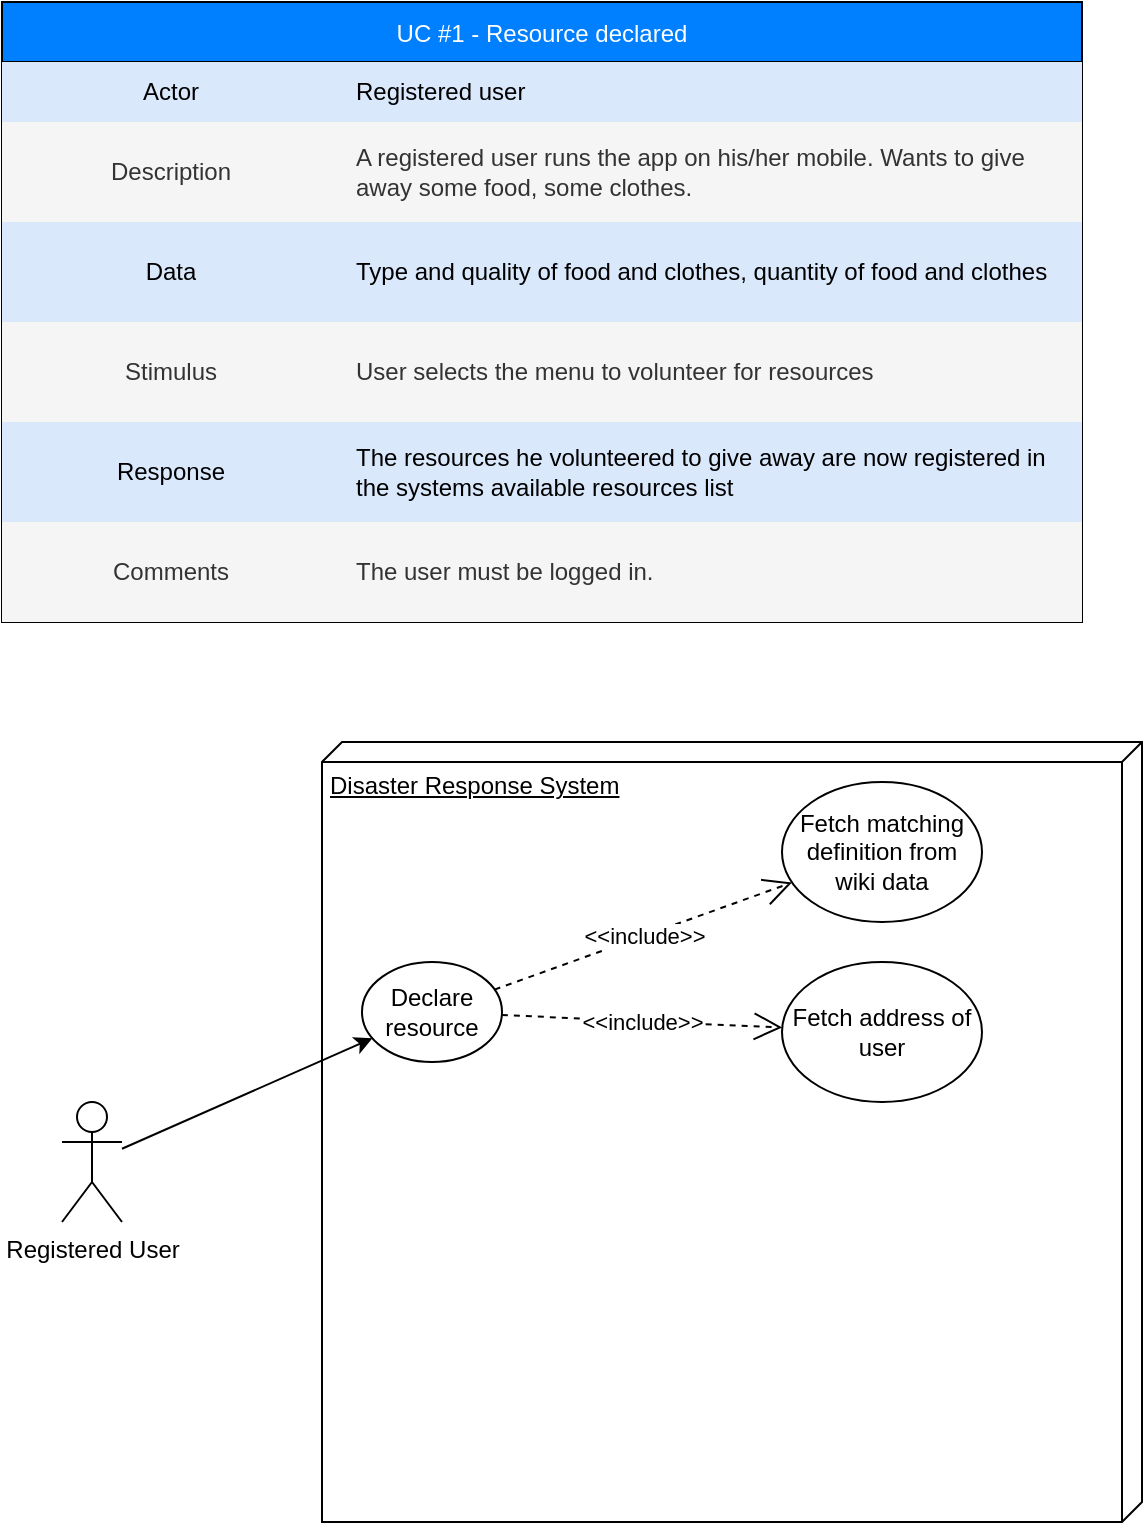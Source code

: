 <mxfile version="21.1.1" type="github" pages="3">
  <diagram id="BYzD3MFwf9BdRqlY15Yz" name="UC 1 - Food Resource Declared">
    <mxGraphModel dx="1314" dy="1811" grid="1" gridSize="10" guides="1" tooltips="1" connect="1" arrows="1" fold="1" page="1" pageScale="1" pageWidth="850" pageHeight="1100" math="0" shadow="0">
      <root>
        <mxCell id="0" />
        <mxCell id="1" parent="0" />
        <mxCell id="PmXzG9OOrk73IwEh_yhz-4" value="Disaster Response System" style="verticalAlign=top;align=left;spacingTop=8;spacingLeft=2;spacingRight=12;shape=cube;size=10;direction=south;fontStyle=4;html=1;whiteSpace=wrap;" vertex="1" parent="1">
          <mxGeometry x="200" y="-720" width="410" height="390" as="geometry" />
        </mxCell>
        <mxCell id="ZCzHJ0anV2rDInj6d1yG-1" value="UC #1 - Resource declared" style="shape=table;startSize=30;container=1;collapsible=0;childLayout=tableLayout;fixedRows=1;rowLines=0;fontStyle=0;strokeColor=default;fontSize=12;fillColor=#007FFF;fontColor=#FFFFFF;" vertex="1" parent="1">
          <mxGeometry x="40" y="-1090" width="540" height="310" as="geometry" />
        </mxCell>
        <mxCell id="ZCzHJ0anV2rDInj6d1yG-2" value="" style="shape=tableRow;horizontal=0;startSize=0;swimlaneHead=0;swimlaneBody=0;top=0;left=0;bottom=0;right=0;collapsible=0;dropTarget=0;fillColor=none;points=[[0,0.5],[1,0.5]];portConstraint=eastwest;strokeColor=inherit;fontSize=12;" vertex="1" parent="ZCzHJ0anV2rDInj6d1yG-1">
          <mxGeometry y="30" width="540" height="30" as="geometry" />
        </mxCell>
        <mxCell id="ZCzHJ0anV2rDInj6d1yG-3" value="Actor" style="shape=partialRectangle;html=1;whiteSpace=wrap;connectable=0;fillColor=#dae8fc;top=0;left=0;bottom=0;right=0;overflow=hidden;pointerEvents=1;strokeColor=#6c8ebf;fontSize=12;" vertex="1" parent="ZCzHJ0anV2rDInj6d1yG-2">
          <mxGeometry width="169" height="30" as="geometry">
            <mxRectangle width="169" height="30" as="alternateBounds" />
          </mxGeometry>
        </mxCell>
        <mxCell id="ZCzHJ0anV2rDInj6d1yG-4" value="Registered user" style="shape=partialRectangle;html=1;whiteSpace=wrap;connectable=0;fillColor=#dae8fc;top=0;left=0;bottom=0;right=0;align=left;spacingLeft=6;overflow=hidden;strokeColor=#6c8ebf;fontSize=12;" vertex="1" parent="ZCzHJ0anV2rDInj6d1yG-2">
          <mxGeometry x="169" width="371" height="30" as="geometry">
            <mxRectangle width="371" height="30" as="alternateBounds" />
          </mxGeometry>
        </mxCell>
        <mxCell id="ZCzHJ0anV2rDInj6d1yG-5" value="" style="shape=tableRow;horizontal=0;startSize=0;swimlaneHead=0;swimlaneBody=0;top=0;left=0;bottom=0;right=0;collapsible=0;dropTarget=0;fillColor=none;points=[[0,0.5],[1,0.5]];portConstraint=eastwest;strokeColor=inherit;fontSize=12;" vertex="1" parent="ZCzHJ0anV2rDInj6d1yG-1">
          <mxGeometry y="60" width="540" height="50" as="geometry" />
        </mxCell>
        <mxCell id="ZCzHJ0anV2rDInj6d1yG-6" value="Description" style="shape=partialRectangle;html=1;whiteSpace=wrap;connectable=0;top=0;left=0;bottom=0;right=0;overflow=hidden;fontSize=12;fillColor=#f5f5f5;fontColor=#333333;strokeColor=#666666;" vertex="1" parent="ZCzHJ0anV2rDInj6d1yG-5">
          <mxGeometry width="169" height="50" as="geometry">
            <mxRectangle width="169" height="50" as="alternateBounds" />
          </mxGeometry>
        </mxCell>
        <mxCell id="ZCzHJ0anV2rDInj6d1yG-7" value="A registered user runs the app on his/her mobile. Wants to give away some food, some clothes." style="shape=partialRectangle;html=1;whiteSpace=wrap;connectable=0;top=0;left=0;bottom=0;right=0;align=left;spacingLeft=6;overflow=hidden;fontSize=12;fillColor=#f5f5f5;fontColor=#333333;strokeColor=#666666;" vertex="1" parent="ZCzHJ0anV2rDInj6d1yG-5">
          <mxGeometry x="169" width="371" height="50" as="geometry">
            <mxRectangle width="371" height="50" as="alternateBounds" />
          </mxGeometry>
        </mxCell>
        <mxCell id="ZCzHJ0anV2rDInj6d1yG-8" value="" style="shape=tableRow;horizontal=0;startSize=0;swimlaneHead=0;swimlaneBody=0;top=0;left=0;bottom=0;right=0;collapsible=0;dropTarget=0;fillColor=none;points=[[0,0.5],[1,0.5]];portConstraint=eastwest;strokeColor=inherit;fontSize=12;" vertex="1" parent="ZCzHJ0anV2rDInj6d1yG-1">
          <mxGeometry y="110" width="540" height="50" as="geometry" />
        </mxCell>
        <mxCell id="ZCzHJ0anV2rDInj6d1yG-9" value="Data" style="shape=partialRectangle;html=1;whiteSpace=wrap;connectable=0;fillColor=#dae8fc;top=0;left=0;bottom=0;right=0;overflow=hidden;strokeColor=#6c8ebf;fontSize=12;" vertex="1" parent="ZCzHJ0anV2rDInj6d1yG-8">
          <mxGeometry width="169" height="50" as="geometry">
            <mxRectangle width="169" height="50" as="alternateBounds" />
          </mxGeometry>
        </mxCell>
        <mxCell id="ZCzHJ0anV2rDInj6d1yG-10" value="Type and quality of food and clothes, quantity of food and clothes" style="shape=partialRectangle;html=1;whiteSpace=wrap;connectable=0;fillColor=#dae8fc;top=0;left=0;bottom=0;right=0;align=left;spacingLeft=6;overflow=hidden;strokeColor=#6c8ebf;fontSize=12;" vertex="1" parent="ZCzHJ0anV2rDInj6d1yG-8">
          <mxGeometry x="169" width="371" height="50" as="geometry">
            <mxRectangle width="371" height="50" as="alternateBounds" />
          </mxGeometry>
        </mxCell>
        <mxCell id="b_iGBAlgBfkVmsSIkKbX-1" value="" style="shape=tableRow;horizontal=0;startSize=0;swimlaneHead=0;swimlaneBody=0;top=0;left=0;bottom=0;right=0;collapsible=0;dropTarget=0;fillColor=none;points=[[0,0.5],[1,0.5]];portConstraint=eastwest;strokeColor=inherit;fontSize=12;" vertex="1" parent="ZCzHJ0anV2rDInj6d1yG-1">
          <mxGeometry y="160" width="540" height="50" as="geometry" />
        </mxCell>
        <mxCell id="b_iGBAlgBfkVmsSIkKbX-2" value="Stimulus" style="shape=partialRectangle;html=1;whiteSpace=wrap;connectable=0;fillColor=#f5f5f5;top=0;left=0;bottom=0;right=0;overflow=hidden;strokeColor=#666666;fontSize=12;fontColor=#333333;" vertex="1" parent="b_iGBAlgBfkVmsSIkKbX-1">
          <mxGeometry width="169" height="50" as="geometry">
            <mxRectangle width="169" height="50" as="alternateBounds" />
          </mxGeometry>
        </mxCell>
        <mxCell id="b_iGBAlgBfkVmsSIkKbX-3" value="User selects the menu to volunteer for resources" style="shape=partialRectangle;html=1;whiteSpace=wrap;connectable=0;fillColor=#f5f5f5;top=0;left=0;bottom=0;right=0;align=left;spacingLeft=6;overflow=hidden;strokeColor=#666666;fontSize=12;fontColor=#333333;" vertex="1" parent="b_iGBAlgBfkVmsSIkKbX-1">
          <mxGeometry x="169" width="371" height="50" as="geometry">
            <mxRectangle width="371" height="50" as="alternateBounds" />
          </mxGeometry>
        </mxCell>
        <mxCell id="b_iGBAlgBfkVmsSIkKbX-4" value="" style="shape=tableRow;horizontal=0;startSize=0;swimlaneHead=0;swimlaneBody=0;top=0;left=0;bottom=0;right=0;collapsible=0;dropTarget=0;fillColor=none;points=[[0,0.5],[1,0.5]];portConstraint=eastwest;strokeColor=inherit;fontSize=12;" vertex="1" parent="ZCzHJ0anV2rDInj6d1yG-1">
          <mxGeometry y="210" width="540" height="50" as="geometry" />
        </mxCell>
        <mxCell id="b_iGBAlgBfkVmsSIkKbX-5" value="Response" style="shape=partialRectangle;html=1;whiteSpace=wrap;connectable=0;fillColor=#dae8fc;top=0;left=0;bottom=0;right=0;overflow=hidden;strokeColor=#6c8ebf;fontSize=12;" vertex="1" parent="b_iGBAlgBfkVmsSIkKbX-4">
          <mxGeometry width="169" height="50" as="geometry">
            <mxRectangle width="169" height="50" as="alternateBounds" />
          </mxGeometry>
        </mxCell>
        <mxCell id="b_iGBAlgBfkVmsSIkKbX-6" value="The resources he volunteered to give away are now registered in the systems available resources list" style="shape=partialRectangle;html=1;whiteSpace=wrap;connectable=0;fillColor=#dae8fc;top=0;left=0;bottom=0;right=0;align=left;spacingLeft=6;overflow=hidden;strokeColor=#6c8ebf;fontSize=12;" vertex="1" parent="b_iGBAlgBfkVmsSIkKbX-4">
          <mxGeometry x="169" width="371" height="50" as="geometry">
            <mxRectangle width="371" height="50" as="alternateBounds" />
          </mxGeometry>
        </mxCell>
        <mxCell id="b_iGBAlgBfkVmsSIkKbX-7" value="" style="shape=tableRow;horizontal=0;startSize=0;swimlaneHead=0;swimlaneBody=0;top=0;left=0;bottom=0;right=0;collapsible=0;dropTarget=0;fillColor=none;points=[[0,0.5],[1,0.5]];portConstraint=eastwest;strokeColor=inherit;fontSize=12;" vertex="1" parent="ZCzHJ0anV2rDInj6d1yG-1">
          <mxGeometry y="260" width="540" height="50" as="geometry" />
        </mxCell>
        <mxCell id="b_iGBAlgBfkVmsSIkKbX-8" value="Comments" style="shape=partialRectangle;html=1;whiteSpace=wrap;connectable=0;fillColor=#f5f5f5;top=0;left=0;bottom=0;right=0;overflow=hidden;strokeColor=#666666;fontSize=12;fontColor=#333333;" vertex="1" parent="b_iGBAlgBfkVmsSIkKbX-7">
          <mxGeometry width="169" height="50" as="geometry">
            <mxRectangle width="169" height="50" as="alternateBounds" />
          </mxGeometry>
        </mxCell>
        <mxCell id="b_iGBAlgBfkVmsSIkKbX-9" value="The user must be logged in." style="shape=partialRectangle;html=1;whiteSpace=wrap;connectable=0;fillColor=#f5f5f5;top=0;left=0;bottom=0;right=0;align=left;spacingLeft=6;overflow=hidden;strokeColor=#666666;fontSize=12;fontColor=#333333;" vertex="1" parent="b_iGBAlgBfkVmsSIkKbX-7">
          <mxGeometry x="169" width="371" height="50" as="geometry">
            <mxRectangle width="371" height="50" as="alternateBounds" />
          </mxGeometry>
        </mxCell>
        <mxCell id="PmXzG9OOrk73IwEh_yhz-11" style="rounded=0;orthogonalLoop=1;jettySize=auto;html=1;" edge="1" parent="1" source="PmXzG9OOrk73IwEh_yhz-1" target="PmXzG9OOrk73IwEh_yhz-5">
          <mxGeometry relative="1" as="geometry" />
        </mxCell>
        <mxCell id="PmXzG9OOrk73IwEh_yhz-1" value="Registered User" style="shape=umlActor;verticalLabelPosition=bottom;verticalAlign=top;html=1;" vertex="1" parent="1">
          <mxGeometry x="70" y="-540" width="30" height="60" as="geometry" />
        </mxCell>
        <mxCell id="PmXzG9OOrk73IwEh_yhz-5" value="Declare resource" style="ellipse;whiteSpace=wrap;html=1;" vertex="1" parent="1">
          <mxGeometry x="220" y="-610" width="70" height="50" as="geometry" />
        </mxCell>
        <mxCell id="PmXzG9OOrk73IwEh_yhz-6" value="Fetch matching definition from wiki data" style="ellipse;whiteSpace=wrap;html=1;" vertex="1" parent="1">
          <mxGeometry x="430" y="-700" width="100" height="70" as="geometry" />
        </mxCell>
        <mxCell id="PmXzG9OOrk73IwEh_yhz-7" value="&amp;lt;&amp;lt;include&amp;gt;&amp;gt;" style="endArrow=open;endSize=12;dashed=1;html=1;rounded=0;entryX=0.05;entryY=0.718;entryDx=0;entryDy=0;entryPerimeter=0;" edge="1" parent="1" source="PmXzG9OOrk73IwEh_yhz-5" target="PmXzG9OOrk73IwEh_yhz-6">
          <mxGeometry width="160" relative="1" as="geometry">
            <mxPoint x="410" y="-650" as="sourcePoint" />
            <mxPoint x="570" y="-650" as="targetPoint" />
          </mxGeometry>
        </mxCell>
        <mxCell id="PmXzG9OOrk73IwEh_yhz-8" value="Fetch address of user" style="ellipse;whiteSpace=wrap;html=1;" vertex="1" parent="1">
          <mxGeometry x="430" y="-610" width="100" height="70" as="geometry" />
        </mxCell>
        <mxCell id="PmXzG9OOrk73IwEh_yhz-9" value="&amp;lt;&amp;lt;include&amp;gt;&amp;gt;" style="endArrow=open;endSize=12;dashed=1;html=1;rounded=0;" edge="1" parent="1" source="PmXzG9OOrk73IwEh_yhz-5" target="PmXzG9OOrk73IwEh_yhz-8">
          <mxGeometry width="160" relative="1" as="geometry">
            <mxPoint x="296" y="-586" as="sourcePoint" />
            <mxPoint x="445" y="-640" as="targetPoint" />
          </mxGeometry>
        </mxCell>
      </root>
    </mxGraphModel>
  </diagram>
  <diagram id="8nzJQvF8wECfYopGmsis" name="BegumDraft">
    <mxGraphModel dx="823" dy="470" grid="1" gridSize="10" guides="1" tooltips="1" connect="1" arrows="1" fold="1" page="1" pageScale="1" pageWidth="827" pageHeight="1169" math="0" shadow="0">
      <root>
        <mxCell id="0" />
        <mxCell id="1" parent="0" />
        <mxCell id="XrKiWLTo0YQvNzpuEDqD-1" value="enter a resource" style="whiteSpace=wrap;strokeWidth=2;" parent="1" vertex="1">
          <mxGeometry x="360" y="220" width="78" height="34" as="geometry" />
        </mxCell>
        <mxCell id="XrKiWLTo0YQvNzpuEDqD-2" value="Human Resource" style="whiteSpace=wrap;strokeWidth=2;" parent="1" vertex="1">
          <mxGeometry x="307" y="322" width="82" height="34" as="geometry" />
        </mxCell>
        <mxCell id="XrKiWLTo0YQvNzpuEDqD-3" style="edgeStyle=orthogonalEdgeStyle;orthogonalLoop=1;jettySize=auto;html=1;curved=1;fillColor=none;dashed=1;" parent="1" source="XrKiWLTo0YQvNzpuEDqD-5" edge="1">
          <mxGeometry relative="1" as="geometry">
            <mxPoint x="430" y="260" as="targetPoint" />
            <Array as="points">
              <mxPoint x="470" y="260" />
            </Array>
          </mxGeometry>
        </mxCell>
        <mxCell id="XrKiWLTo0YQvNzpuEDqD-4" value="Extend" style="edgeLabel;html=1;align=center;verticalAlign=middle;resizable=0;points=[];" parent="XrKiWLTo0YQvNzpuEDqD-3" vertex="1" connectable="0">
          <mxGeometry x="-0.11" y="9" relative="1" as="geometry">
            <mxPoint as="offset" />
          </mxGeometry>
        </mxCell>
        <mxCell id="XrKiWLTo0YQvNzpuEDqD-5" value="Veirified resource" style="whiteSpace=wrap;strokeWidth=2;" parent="1" vertex="1">
          <mxGeometry x="439" y="320" width="82" height="36" as="geometry" />
        </mxCell>
        <mxCell id="XrKiWLTo0YQvNzpuEDqD-6" value="Action2" style="whiteSpace=wrap;strokeWidth=2;" parent="1" vertex="1">
          <mxGeometry x="446" y="424" width="69" height="34" as="geometry" />
        </mxCell>
        <mxCell id="XrKiWLTo0YQvNzpuEDqD-7" value="Include" style="curved=1;startArrow=none;endArrow=block;exitX=0.03;exitY=0.988;entryX=0.501;entryY=0.006;rounded=0;dashed=1;" parent="1" source="XrKiWLTo0YQvNzpuEDqD-1" target="XrKiWLTo0YQvNzpuEDqD-2" edge="1">
          <mxGeometry x="0.036" y="-8" relative="1" as="geometry">
            <Array as="points">
              <mxPoint x="348" y="288" />
            </Array>
            <mxPoint as="offset" />
          </mxGeometry>
        </mxCell>
        <mxCell id="XrKiWLTo0YQvNzpuEDqD-8" value="Triggers" style="curved=1;startArrow=none;endArrow=block;exitX=0.503;exitY=0.994;entryX=0.496;entryY=0.011;rounded=0;" parent="1" source="XrKiWLTo0YQvNzpuEDqD-5" target="XrKiWLTo0YQvNzpuEDqD-6" edge="1">
          <mxGeometry relative="1" as="geometry">
            <Array as="points" />
          </mxGeometry>
        </mxCell>
        <mxCell id="XrKiWLTo0YQvNzpuEDqD-9" value="" style="edgeStyle=orthogonalEdgeStyle;rounded=0;orthogonalLoop=1;jettySize=auto;html=1;exitX=0.5;exitY=1;exitDx=0;exitDy=0;" parent="1" source="XrKiWLTo0YQvNzpuEDqD-12" target="XrKiWLTo0YQvNzpuEDqD-1" edge="1">
          <mxGeometry relative="1" as="geometry">
            <mxPoint x="470" y="180" as="sourcePoint" />
            <Array as="points">
              <mxPoint x="415" y="180" />
            </Array>
          </mxGeometry>
        </mxCell>
        <mxCell id="XrKiWLTo0YQvNzpuEDqD-10" value="" style="shape=umlActor;verticalLabelPosition=bottom;verticalAlign=top;html=1;outlineConnect=0;" parent="1" vertex="1">
          <mxGeometry x="399" y="80" width="30" height="60" as="geometry" />
        </mxCell>
        <mxCell id="XrKiWLTo0YQvNzpuEDqD-11" style="edgeStyle=orthogonalEdgeStyle;rounded=0;orthogonalLoop=1;jettySize=auto;html=1;exitX=0.25;exitY=1;exitDx=0;exitDy=0;entryX=0.825;entryY=-0.072;entryDx=0;entryDy=0;entryPerimeter=0;" parent="1" source="XrKiWLTo0YQvNzpuEDqD-12" target="XrKiWLTo0YQvNzpuEDqD-24" edge="1">
          <mxGeometry relative="1" as="geometry" />
        </mxCell>
        <mxCell id="XrKiWLTo0YQvNzpuEDqD-12" value="Guest User&lt;br&gt;" style="text;html=1;strokeColor=none;fillColor=none;align=center;verticalAlign=middle;whiteSpace=wrap;rounded=0;" parent="1" vertex="1">
          <mxGeometry x="384.5" y="150" width="60" height="30" as="geometry" />
        </mxCell>
        <mxCell id="XrKiWLTo0YQvNzpuEDqD-13" value="" style="shape=umlActor;verticalLabelPosition=bottom;verticalAlign=top;html=1;outlineConnect=0;" parent="1" vertex="1">
          <mxGeometry x="555" y="80" width="30" height="60" as="geometry" />
        </mxCell>
        <mxCell id="XrKiWLTo0YQvNzpuEDqD-14" style="edgeStyle=orthogonalEdgeStyle;rounded=0;orthogonalLoop=1;jettySize=auto;html=1;entryX=1;entryY=0.5;entryDx=0;entryDy=0;" parent="1" source="XrKiWLTo0YQvNzpuEDqD-16" target="XrKiWLTo0YQvNzpuEDqD-1" edge="1">
          <mxGeometry relative="1" as="geometry" />
        </mxCell>
        <mxCell id="XrKiWLTo0YQvNzpuEDqD-15" style="edgeStyle=orthogonalEdgeStyle;rounded=0;orthogonalLoop=1;jettySize=auto;html=1;exitX=0.5;exitY=1;exitDx=0;exitDy=0;entryX=0.25;entryY=0;entryDx=0;entryDy=0;" parent="1" source="XrKiWLTo0YQvNzpuEDqD-16" target="XrKiWLTo0YQvNzpuEDqD-24" edge="1">
          <mxGeometry relative="1" as="geometry">
            <mxPoint x="220" y="210" as="targetPoint" />
          </mxGeometry>
        </mxCell>
        <mxCell id="XrKiWLTo0YQvNzpuEDqD-16" value="Authenticated User" style="text;html=1;strokeColor=none;fillColor=none;align=center;verticalAlign=middle;whiteSpace=wrap;rounded=0;" parent="1" vertex="1">
          <mxGeometry x="540" y="140" width="60" height="30" as="geometry" />
        </mxCell>
        <mxCell id="XrKiWLTo0YQvNzpuEDqD-17" value="" style="shape=umlActor;verticalLabelPosition=bottom;verticalAlign=top;html=1;outlineConnect=0;" parent="1" vertex="1">
          <mxGeometry x="234.5" y="80" width="30" height="60" as="geometry" />
        </mxCell>
        <mxCell id="XrKiWLTo0YQvNzpuEDqD-18" style="edgeStyle=orthogonalEdgeStyle;rounded=0;orthogonalLoop=1;jettySize=auto;html=1;entryX=0;entryY=0.5;entryDx=0;entryDy=0;" parent="1" source="XrKiWLTo0YQvNzpuEDqD-20" target="XrKiWLTo0YQvNzpuEDqD-1" edge="1">
          <mxGeometry relative="1" as="geometry" />
        </mxCell>
        <mxCell id="XrKiWLTo0YQvNzpuEDqD-19" style="edgeStyle=orthogonalEdgeStyle;rounded=0;orthogonalLoop=1;jettySize=auto;html=1;exitX=0.5;exitY=1;exitDx=0;exitDy=0;entryX=0.595;entryY=-0.072;entryDx=0;entryDy=0;entryPerimeter=0;" parent="1" source="XrKiWLTo0YQvNzpuEDqD-20" target="XrKiWLTo0YQvNzpuEDqD-24" edge="1">
          <mxGeometry relative="1" as="geometry" />
        </mxCell>
        <mxCell id="XrKiWLTo0YQvNzpuEDqD-20" value="Verified User" style="text;html=1;strokeColor=none;fillColor=none;align=center;verticalAlign=middle;whiteSpace=wrap;rounded=0;" parent="1" vertex="1">
          <mxGeometry x="220" y="150" width="60" height="30" as="geometry" />
        </mxCell>
        <mxCell id="XrKiWLTo0YQvNzpuEDqD-21" value="Human Resource" style="whiteSpace=wrap;strokeWidth=2;" parent="1" vertex="1">
          <mxGeometry x="198" y="322" width="82" height="34" as="geometry" />
        </mxCell>
        <mxCell id="XrKiWLTo0YQvNzpuEDqD-22" style="edgeStyle=orthogonalEdgeStyle;orthogonalLoop=1;jettySize=auto;html=1;exitX=0.5;exitY=1;exitDx=0;exitDy=0;entryX=0.161;entryY=0.011;entryDx=0;entryDy=0;entryPerimeter=0;curved=1;dashed=1;" parent="1" source="XrKiWLTo0YQvNzpuEDqD-24" target="XrKiWLTo0YQvNzpuEDqD-2" edge="1">
          <mxGeometry relative="1" as="geometry" />
        </mxCell>
        <mxCell id="XrKiWLTo0YQvNzpuEDqD-23" value="Include" style="edgeLabel;html=1;align=center;verticalAlign=middle;resizable=0;points=[];" parent="XrKiWLTo0YQvNzpuEDqD-22" vertex="1" connectable="0">
          <mxGeometry x="0.273" y="-3" relative="1" as="geometry">
            <mxPoint as="offset" />
          </mxGeometry>
        </mxCell>
        <mxCell id="XrKiWLTo0YQvNzpuEDqD-24" value="enter a demand" style="whiteSpace=wrap;strokeWidth=2;" parent="1" vertex="1">
          <mxGeometry x="202" y="220" width="78" height="34" as="geometry" />
        </mxCell>
        <mxCell id="XrKiWLTo0YQvNzpuEDqD-25" value="" style="shape=umlActor;verticalLabelPosition=bottom;verticalAlign=top;html=1;outlineConnect=0;" parent="1" vertex="1">
          <mxGeometry x="655" y="80" width="30" height="60" as="geometry" />
        </mxCell>
        <mxCell id="XrKiWLTo0YQvNzpuEDqD-26" value="Admin" style="text;html=1;strokeColor=none;fillColor=none;align=center;verticalAlign=middle;whiteSpace=wrap;rounded=0;" parent="1" vertex="1">
          <mxGeometry x="640" y="140" width="60" height="30" as="geometry" />
        </mxCell>
        <mxCell id="XrKiWLTo0YQvNzpuEDqD-27" value="" style="shape=umlActor;verticalLabelPosition=bottom;verticalAlign=top;html=1;outlineConnect=0;" parent="1" vertex="1">
          <mxGeometry x="189.5" y="540" width="30" height="60" as="geometry" />
        </mxCell>
        <mxCell id="XrKiWLTo0YQvNzpuEDqD-28" value="Resource &lt;br&gt;System&lt;br&gt;" style="text;html=1;strokeColor=none;fillColor=none;align=center;verticalAlign=middle;whiteSpace=wrap;rounded=0;" parent="1" vertex="1">
          <mxGeometry x="174.5" y="600" width="60" height="30" as="geometry" />
        </mxCell>
        <mxCell id="XrKiWLTo0YQvNzpuEDqD-29" value="" style="shape=umlActor;verticalLabelPosition=bottom;verticalAlign=top;html=1;outlineConnect=0;" parent="1" vertex="1">
          <mxGeometry x="295" y="540" width="30" height="60" as="geometry" />
        </mxCell>
        <mxCell id="XrKiWLTo0YQvNzpuEDqD-30" value="Map&lt;br&gt;System" style="text;html=1;strokeColor=none;fillColor=none;align=center;verticalAlign=middle;whiteSpace=wrap;rounded=0;" parent="1" vertex="1">
          <mxGeometry x="280" y="600" width="60" height="30" as="geometry" />
        </mxCell>
        <mxCell id="XrKiWLTo0YQvNzpuEDqD-31" value="Login" style="whiteSpace=wrap;strokeWidth=2;" parent="1" vertex="1">
          <mxGeometry x="96.5" y="220" width="78" height="34" as="geometry" />
        </mxCell>
        <mxCell id="XrKiWLTo0YQvNzpuEDqD-32" value="sign up" style="whiteSpace=wrap;strokeWidth=2;" parent="1" vertex="1">
          <mxGeometry x="515" y="220" width="78" height="34" as="geometry" />
        </mxCell>
        <mxCell id="XrKiWLTo0YQvNzpuEDqD-33" value="" style="whiteSpace=wrap;html=1;aspect=fixed;" parent="1" vertex="1">
          <mxGeometry x="384.5" y="570" width="80" height="80" as="geometry" />
        </mxCell>
        <mxCell id="XrKiWLTo0YQvNzpuEDqD-34" value="Home Page" style="text;html=1;align=center;verticalAlign=middle;resizable=0;points=[];autosize=1;strokeColor=none;fillColor=none;" parent="1" vertex="1">
          <mxGeometry x="364.5" y="540" width="120" height="30" as="geometry" />
        </mxCell>
        <mxCell id="XrKiWLTo0YQvNzpuEDqD-35" value="" style="whiteSpace=wrap;html=1;aspect=fixed;" parent="1" vertex="1">
          <mxGeometry x="500" y="570" width="80" height="80" as="geometry" />
        </mxCell>
        <mxCell id="XrKiWLTo0YQvNzpuEDqD-36" value="Item Creation System" style="text;html=1;align=center;verticalAlign=middle;resizable=0;points=[];autosize=1;strokeColor=none;fillColor=none;" parent="1" vertex="1">
          <mxGeometry x="440" y="540" width="200" height="30" as="geometry" />
        </mxCell>
        <mxCell id="XrKiWLTo0YQvNzpuEDqD-37" value="" style="whiteSpace=wrap;html=1;aspect=fixed;" parent="1" vertex="1">
          <mxGeometry x="434" y="740" width="80" height="80" as="geometry" />
        </mxCell>
        <mxCell id="XrKiWLTo0YQvNzpuEDqD-38" value="Map System" style="text;html=1;align=center;verticalAlign=middle;resizable=0;points=[];autosize=1;strokeColor=none;fillColor=none;" parent="1" vertex="1">
          <mxGeometry x="414" y="710" width="120" height="30" as="geometry" />
        </mxCell>
        <mxCell id="XrKiWLTo0YQvNzpuEDqD-39" value="actor: demander&lt;br&gt;descriptiopn: a demander can ask for a resource&lt;br&gt;data: quantity, size if it is clothes, address of their whereabouts, additional info.&lt;br&gt;response: see the need in the needs list, and the profile of the user&lt;br&gt;comments: user must provide their communication details if they are not authenticated or verified." style="rounded=0;whiteSpace=wrap;html=1;" parent="1" vertex="1">
          <mxGeometry x="109" y="680" width="255.5" height="270" as="geometry" />
        </mxCell>
        <mxCell id="XrKiWLTo0YQvNzpuEDqD-41" value="Clothes Resource" style="swimlane;whiteSpace=wrap;html=1;" parent="1" vertex="1">
          <mxGeometry x="389" y="910" width="461" height="260" as="geometry" />
        </mxCell>
        <mxCell id="XrKiWLTo0YQvNzpuEDqD-42" value="&lt;div style=&quot;text-align: left;&quot;&gt;&lt;span style=&quot;font-size: 12px;&quot;&gt;-ID:Int&lt;/span&gt;&lt;/div&gt;&lt;div style=&quot;text-align: left;&quot;&gt;&lt;span style=&quot;font-size: 12px;&quot;&gt;-name: String&lt;/span&gt;&lt;/div&gt;&lt;div style=&quot;text-align: left;&quot;&gt;&lt;span style=&quot;font-size: 12px;&quot;&gt;-quantityInStock: Int&lt;/span&gt;&lt;/div&gt;&lt;div style=&quot;text-align: left;&quot;&gt;&lt;span style=&quot;font-size: 12px;&quot;&gt;-adress: String&lt;/span&gt;&lt;/div&gt;&lt;div style=&quot;text-align: left;&quot;&gt;&lt;span style=&quot;font-size: 12px;&quot;&gt;-size: String&lt;/span&gt;&lt;/div&gt;&lt;div style=&quot;text-align: left;&quot;&gt;&lt;span style=&quot;font-size: 12px;&quot;&gt;-creatorID: Int&lt;/span&gt;&lt;/div&gt;&lt;div style=&quot;text-align: left;&quot;&gt;&lt;span style=&quot;font-size: 12px;&quot;&gt;-LastUpdateTime: Double&lt;/span&gt;&lt;/div&gt;&lt;div style=&quot;&quot;&gt;&lt;br&gt;&lt;/div&gt;" style="text;html=1;align=center;verticalAlign=middle;resizable=0;points=[];autosize=1;strokeColor=none;fillColor=none;" parent="XrKiWLTo0YQvNzpuEDqD-41" vertex="1">
          <mxGeometry x="-49.5" y="-10" width="230" height="170" as="geometry" />
        </mxCell>
        <mxCell id="XrKiWLTo0YQvNzpuEDqD-43" value="" style="shape=link;html=1;rounded=0;width=16.897;startSize=17;endSize=14;entryX=1;entryY=0.5;entryDx=0;entryDy=0;" parent="XrKiWLTo0YQvNzpuEDqD-41" target="XrKiWLTo0YQvNzpuEDqD-41" edge="1">
          <mxGeometry width="100" relative="1" as="geometry">
            <mxPoint y="130" as="sourcePoint" />
            <mxPoint x="451" y="130" as="targetPoint" />
          </mxGeometry>
        </mxCell>
        <mxCell id="XrKiWLTo0YQvNzpuEDqD-44" value="+Clothes(name:String, address: String, size:String, creatorID: Int, LastUpdateTime)&lt;br&gt;+ getQuantity(): Integer&lt;br&gt;+setQuantity(): Integer&lt;br&gt;+getCreatorID(): Int&lt;br&gt;+getAddress(): String&lt;br&gt;+getSize(): String&lt;br&gt;+getLastUpdate(): double" style="text;html=1;align=left;verticalAlign=middle;resizable=0;points=[];autosize=1;strokeColor=none;fillColor=none;" parent="XrKiWLTo0YQvNzpuEDqD-41" vertex="1">
          <mxGeometry y="130" width="690" height="150" as="geometry" />
        </mxCell>
        <mxCell id="XrKiWLTo0YQvNzpuEDqD-45" value="User" style="swimlane;whiteSpace=wrap;html=1;" parent="1" vertex="1">
          <mxGeometry x="890" y="909" width="630" height="290" as="geometry">
            <mxRectangle x="890" y="909" width="80" height="30" as="alternateBounds" />
          </mxGeometry>
        </mxCell>
        <mxCell id="XrKiWLTo0YQvNzpuEDqD-46" value="" style="shape=link;html=1;rounded=0;width=16.897;startSize=17;endSize=14;entryX=1;entryY=0.5;entryDx=0;entryDy=0;" parent="XrKiWLTo0YQvNzpuEDqD-45" target="XrKiWLTo0YQvNzpuEDqD-45" edge="1">
          <mxGeometry width="100" relative="1" as="geometry">
            <mxPoint y="130" as="sourcePoint" />
            <mxPoint x="451" y="130" as="targetPoint" />
          </mxGeometry>
        </mxCell>
        <mxCell id="XrKiWLTo0YQvNzpuEDqD-47" value="+ User(firstname:String, surname: String, username: String,address: String)&lt;br&gt;+ addResource(resource:Resource)&lt;br&gt;+ addNeed(need: Need)&lt;br&gt;+ addEvent(event: Event)&lt;br&gt;+ addAction()&lt;br&gt;+ getPhoneNumber(): Int&lt;br&gt;+ getFullName(): String" style="text;html=1;align=left;verticalAlign=middle;resizable=0;points=[];autosize=1;strokeColor=none;fillColor=none;" parent="XrKiWLTo0YQvNzpuEDqD-45" vertex="1">
          <mxGeometry y="130" width="630" height="150" as="geometry" />
        </mxCell>
        <mxCell id="XrKiWLTo0YQvNzpuEDqD-48" value="&lt;div style=&quot;&quot;&gt;&lt;span style=&quot;font-size: 12px;&quot;&gt;- ID:Int&lt;/span&gt;&lt;/div&gt;&lt;div style=&quot;&quot;&gt;&lt;span style=&quot;font-size: 12px;&quot;&gt;- name: String&lt;/span&gt;&lt;/div&gt;&lt;div style=&quot;&quot;&gt;&lt;span style=&quot;font-size: 12px;&quot;&gt;- adress: String&lt;/span&gt;&lt;/div&gt;&lt;div style=&quot;&quot;&gt;&lt;span style=&quot;font-size: 12px;&quot;&gt;- phoneNumber: Int&lt;/span&gt;&lt;/div&gt;&lt;div style=&quot;&quot;&gt;&lt;br&gt;&lt;/div&gt;" style="text;html=1;align=left;verticalAlign=middle;resizable=0;points=[];autosize=1;strokeColor=none;fillColor=none;" parent="XrKiWLTo0YQvNzpuEDqD-45" vertex="1">
          <mxGeometry x="10" y="20" width="180" height="110" as="geometry" />
        </mxCell>
        <mxCell id="R_sXSsZ53aoGCTaN52zD-1" value="Text" style="text;html=1;align=center;verticalAlign=middle;resizable=0;points=[];autosize=1;strokeColor=none;fillColor=none;" parent="1" vertex="1">
          <mxGeometry x="1070" y="710" width="60" height="30" as="geometry" />
        </mxCell>
      </root>
    </mxGraphModel>
  </diagram>
  <diagram id="pdiULxgELQt_7dRJayev" name="UC - System Model">
    <mxGraphModel dx="1314" dy="711" grid="1" gridSize="10" guides="1" tooltips="1" connect="1" arrows="1" fold="1" page="1" pageScale="1" pageWidth="850" pageHeight="1100" math="0" shadow="0">
      <root>
        <mxCell id="0" />
        <mxCell id="1" parent="0" />
        <mxCell id="OzNtAT2oCmJ4MhUfqjPq-20" value="Ledger" style="shape=table;startSize=30;container=1;collapsible=0;childLayout=tableLayout;fixedRows=1;rowLines=0;fontStyle=1;strokeColor=default;fontSize=18;" parent="1" vertex="1">
          <mxGeometry x="40" y="10" width="250" height="120" as="geometry" />
        </mxCell>
        <mxCell id="OzNtAT2oCmJ4MhUfqjPq-21" value="" style="shape=tableRow;horizontal=0;startSize=0;swimlaneHead=0;swimlaneBody=0;top=0;left=0;bottom=0;right=0;collapsible=0;dropTarget=0;fillColor=none;points=[[0,0.5],[1,0.5]];portConstraint=eastwest;strokeColor=inherit;fontSize=16;" parent="OzNtAT2oCmJ4MhUfqjPq-20" vertex="1">
          <mxGeometry y="30" width="250" height="30" as="geometry" />
        </mxCell>
        <mxCell id="OzNtAT2oCmJ4MhUfqjPq-22" value="" style="shape=partialRectangle;html=1;whiteSpace=wrap;connectable=0;fillColor=none;top=0;left=0;bottom=0;right=0;overflow=hidden;pointerEvents=1;strokeColor=inherit;fontSize=16;" parent="OzNtAT2oCmJ4MhUfqjPq-21" vertex="1">
          <mxGeometry width="56" height="30" as="geometry">
            <mxRectangle width="56" height="30" as="alternateBounds" />
          </mxGeometry>
        </mxCell>
        <mxCell id="OzNtAT2oCmJ4MhUfqjPq-23" value="Version: 0.0" style="shape=partialRectangle;html=1;whiteSpace=wrap;connectable=0;fillColor=none;top=0;left=0;bottom=0;right=0;align=left;spacingLeft=6;overflow=hidden;strokeColor=inherit;fontSize=16;" parent="OzNtAT2oCmJ4MhUfqjPq-21" vertex="1">
          <mxGeometry x="56" width="194" height="30" as="geometry">
            <mxRectangle width="194" height="30" as="alternateBounds" />
          </mxGeometry>
        </mxCell>
        <mxCell id="OzNtAT2oCmJ4MhUfqjPq-24" value="" style="shape=tableRow;horizontal=0;startSize=0;swimlaneHead=0;swimlaneBody=0;top=0;left=0;bottom=0;right=0;collapsible=0;dropTarget=0;fillColor=none;points=[[0,0.5],[1,0.5]];portConstraint=eastwest;strokeColor=inherit;fontSize=16;" parent="OzNtAT2oCmJ4MhUfqjPq-20" vertex="1">
          <mxGeometry y="60" width="250" height="30" as="geometry" />
        </mxCell>
        <mxCell id="OzNtAT2oCmJ4MhUfqjPq-25" value="" style="shape=partialRectangle;html=1;whiteSpace=wrap;connectable=0;fillColor=none;top=0;left=0;bottom=0;right=0;overflow=hidden;strokeColor=inherit;fontSize=16;" parent="OzNtAT2oCmJ4MhUfqjPq-24" vertex="1">
          <mxGeometry width="56" height="30" as="geometry">
            <mxRectangle width="56" height="30" as="alternateBounds" />
          </mxGeometry>
        </mxCell>
        <mxCell id="OzNtAT2oCmJ4MhUfqjPq-26" value="Draft" style="shape=partialRectangle;html=1;whiteSpace=wrap;connectable=0;fillColor=none;top=0;left=0;bottom=0;right=0;align=left;spacingLeft=6;overflow=hidden;strokeColor=inherit;fontSize=16;" parent="OzNtAT2oCmJ4MhUfqjPq-24" vertex="1">
          <mxGeometry x="56" width="194" height="30" as="geometry">
            <mxRectangle width="194" height="30" as="alternateBounds" />
          </mxGeometry>
        </mxCell>
        <mxCell id="OzNtAT2oCmJ4MhUfqjPq-27" value="" style="shape=tableRow;horizontal=0;startSize=0;swimlaneHead=0;swimlaneBody=0;top=0;left=0;bottom=0;right=0;collapsible=0;dropTarget=0;fillColor=none;points=[[0,0.5],[1,0.5]];portConstraint=eastwest;strokeColor=inherit;fontSize=16;" parent="OzNtAT2oCmJ4MhUfqjPq-20" vertex="1">
          <mxGeometry y="90" width="250" height="30" as="geometry" />
        </mxCell>
        <mxCell id="OzNtAT2oCmJ4MhUfqjPq-28" value="" style="shape=partialRectangle;html=1;whiteSpace=wrap;connectable=0;fillColor=none;top=0;left=0;bottom=0;right=0;overflow=hidden;strokeColor=inherit;fontSize=16;" parent="OzNtAT2oCmJ4MhUfqjPq-27" vertex="1">
          <mxGeometry width="56" height="30" as="geometry">
            <mxRectangle width="56" height="30" as="alternateBounds" />
          </mxGeometry>
        </mxCell>
        <mxCell id="OzNtAT2oCmJ4MhUfqjPq-29" value="System Modeling" style="shape=partialRectangle;html=1;whiteSpace=wrap;connectable=0;fillColor=none;top=0;left=0;bottom=0;right=0;align=left;spacingLeft=6;overflow=hidden;strokeColor=inherit;fontSize=16;" parent="OzNtAT2oCmJ4MhUfqjPq-27" vertex="1">
          <mxGeometry x="56" width="194" height="30" as="geometry">
            <mxRectangle width="194" height="30" as="alternateBounds" />
          </mxGeometry>
        </mxCell>
        <mxCell id="OzNtAT2oCmJ4MhUfqjPq-2" value="Resource Control" style="verticalAlign=top;align=left;spacingTop=8;spacingLeft=2;spacingRight=12;shape=cube;size=10;direction=south;fontStyle=4;html=1;whiteSpace=wrap;" parent="1" vertex="1">
          <mxGeometry x="250" y="154.96" width="280" height="1025.04" as="geometry" />
        </mxCell>
        <mxCell id="OzNtAT2oCmJ4MhUfqjPq-10" value="System Modeling" style="shape=umlFrame;whiteSpace=wrap;html=1;pointerEvents=0;" parent="1" vertex="1">
          <mxGeometry x="40" y="140" width="550" height="1120" as="geometry" />
        </mxCell>
        <mxCell id="OzNtAT2oCmJ4MhUfqjPq-34" value="" style="group" parent="1" vertex="1" connectable="0">
          <mxGeometry x="130" y="199.78" width="330" height="230.22" as="geometry" />
        </mxCell>
        <mxCell id="OzNtAT2oCmJ4MhUfqjPq-32" value="" style="group" parent="OzNtAT2oCmJ4MhUfqjPq-34" vertex="1" connectable="0">
          <mxGeometry x="60" width="270" height="230.22" as="geometry" />
        </mxCell>
        <mxCell id="OzNtAT2oCmJ4MhUfqjPq-30" value="" style="group" parent="OzNtAT2oCmJ4MhUfqjPq-32" vertex="1" connectable="0">
          <mxGeometry x="130" width="140" height="230.22" as="geometry" />
        </mxCell>
        <mxCell id="OzNtAT2oCmJ4MhUfqjPq-4" value="Declare resource" style="ellipse;whiteSpace=wrap;html=1;" parent="OzNtAT2oCmJ4MhUfqjPq-30" vertex="1">
          <mxGeometry width="140" height="70.22" as="geometry" />
        </mxCell>
        <mxCell id="OzNtAT2oCmJ4MhUfqjPq-7" value="Cancel resource" style="ellipse;whiteSpace=wrap;html=1;" parent="OzNtAT2oCmJ4MhUfqjPq-30" vertex="1">
          <mxGeometry y="80.22" width="140" height="70.52" as="geometry" />
        </mxCell>
        <mxCell id="OzNtAT2oCmJ4MhUfqjPq-8" value="Review resource retaled actions" style="ellipse;whiteSpace=wrap;html=1;" parent="OzNtAT2oCmJ4MhUfqjPq-30" vertex="1">
          <mxGeometry y="160.22" width="140" height="70" as="geometry" />
        </mxCell>
        <mxCell id="OzNtAT2oCmJ4MhUfqjPq-3" value="Volunteer" style="shape=umlActor;verticalLabelPosition=bottom;verticalAlign=top;html=1;" parent="OzNtAT2oCmJ4MhUfqjPq-34" vertex="1">
          <mxGeometry y="40.218" width="35" height="89.778" as="geometry" />
        </mxCell>
        <mxCell id="OzNtAT2oCmJ4MhUfqjPq-5" style="rounded=0;orthogonalLoop=1;jettySize=auto;html=1;endArrow=async;endFill=1;" parent="OzNtAT2oCmJ4MhUfqjPq-34" source="OzNtAT2oCmJ4MhUfqjPq-3" target="OzNtAT2oCmJ4MhUfqjPq-4" edge="1">
          <mxGeometry relative="1" as="geometry" />
        </mxCell>
        <mxCell id="OzNtAT2oCmJ4MhUfqjPq-6" value="" style="rounded=0;orthogonalLoop=1;jettySize=auto;html=1;endArrow=async;endFill=1;" parent="OzNtAT2oCmJ4MhUfqjPq-34" source="OzNtAT2oCmJ4MhUfqjPq-3" target="OzNtAT2oCmJ4MhUfqjPq-7" edge="1">
          <mxGeometry relative="1" as="geometry" />
        </mxCell>
        <mxCell id="OzNtAT2oCmJ4MhUfqjPq-9" style="rounded=0;orthogonalLoop=1;jettySize=auto;html=1;entryX=0;entryY=0.5;entryDx=0;entryDy=0;endArrow=async;endFill=1;" parent="OzNtAT2oCmJ4MhUfqjPq-34" source="OzNtAT2oCmJ4MhUfqjPq-3" target="OzNtAT2oCmJ4MhUfqjPq-8" edge="1">
          <mxGeometry relative="1" as="geometry" />
        </mxCell>
        <mxCell id="OzNtAT2oCmJ4MhUfqjPq-35" value="" style="group" parent="1" vertex="1" connectable="0">
          <mxGeometry x="130" y="470" width="320" height="207.13" as="geometry" />
        </mxCell>
        <mxCell id="OzNtAT2oCmJ4MhUfqjPq-33" value="" style="group" parent="OzNtAT2oCmJ4MhUfqjPq-35" vertex="1" connectable="0">
          <mxGeometry x="50" width="270" height="207.13" as="geometry" />
        </mxCell>
        <mxCell id="OzNtAT2oCmJ4MhUfqjPq-31" value="" style="group" parent="OzNtAT2oCmJ4MhUfqjPq-33" vertex="1" connectable="0">
          <mxGeometry x="130" width="140" height="207.13" as="geometry" />
        </mxCell>
        <mxCell id="OzNtAT2oCmJ4MhUfqjPq-12" value="Declare need" style="ellipse;whiteSpace=wrap;html=1;" parent="OzNtAT2oCmJ4MhUfqjPq-31" vertex="1">
          <mxGeometry width="140" height="59.52" as="geometry" />
        </mxCell>
        <mxCell id="OzNtAT2oCmJ4MhUfqjPq-14" value="Cancel need" style="ellipse;whiteSpace=wrap;html=1;" parent="OzNtAT2oCmJ4MhUfqjPq-31" vertex="1">
          <mxGeometry y="68.52" width="140" height="62.34" as="geometry" />
        </mxCell>
        <mxCell id="OzNtAT2oCmJ4MhUfqjPq-16" value="Review need related actions" style="ellipse;whiteSpace=wrap;html=1;" parent="OzNtAT2oCmJ4MhUfqjPq-31" vertex="1">
          <mxGeometry y="144.5" width="140" height="62.63" as="geometry" />
        </mxCell>
        <mxCell id="OzNtAT2oCmJ4MhUfqjPq-11" value="Subject in need" style="shape=umlActor;verticalLabelPosition=bottom;verticalAlign=top;html=1;" parent="OzNtAT2oCmJ4MhUfqjPq-35" vertex="1">
          <mxGeometry y="26.998" width="35" height="89.778" as="geometry" />
        </mxCell>
        <mxCell id="OzNtAT2oCmJ4MhUfqjPq-13" style="rounded=0;orthogonalLoop=1;jettySize=auto;html=1;endArrow=openAsync;endFill=0;" parent="OzNtAT2oCmJ4MhUfqjPq-35" source="OzNtAT2oCmJ4MhUfqjPq-11" target="OzNtAT2oCmJ4MhUfqjPq-12" edge="1">
          <mxGeometry relative="1" as="geometry" />
        </mxCell>
        <mxCell id="OzNtAT2oCmJ4MhUfqjPq-15" style="rounded=0;orthogonalLoop=1;jettySize=auto;html=1;endArrow=async;endFill=1;" parent="OzNtAT2oCmJ4MhUfqjPq-35" source="OzNtAT2oCmJ4MhUfqjPq-11" target="OzNtAT2oCmJ4MhUfqjPq-14" edge="1">
          <mxGeometry relative="1" as="geometry" />
        </mxCell>
        <mxCell id="OzNtAT2oCmJ4MhUfqjPq-17" style="rounded=0;orthogonalLoop=1;jettySize=auto;html=1;endArrow=openAsync;endFill=0;" parent="OzNtAT2oCmJ4MhUfqjPq-35" source="OzNtAT2oCmJ4MhUfqjPq-11" target="OzNtAT2oCmJ4MhUfqjPq-16" edge="1">
          <mxGeometry relative="1" as="geometry" />
        </mxCell>
        <mxCell id="OzNtAT2oCmJ4MhUfqjPq-46" value="Assign resource to need" style="ellipse;whiteSpace=wrap;html=1;" parent="1" vertex="1">
          <mxGeometry x="310" y="980" width="140" height="62.63" as="geometry" />
        </mxCell>
        <mxCell id="OzNtAT2oCmJ4MhUfqjPq-50" style="rounded=0;orthogonalLoop=1;jettySize=auto;html=1;" parent="1" source="OzNtAT2oCmJ4MhUfqjPq-42" target="OzNtAT2oCmJ4MhUfqjPq-46" edge="1">
          <mxGeometry relative="1" as="geometry" />
        </mxCell>
        <mxCell id="OzNtAT2oCmJ4MhUfqjPq-51" style="rounded=0;orthogonalLoop=1;jettySize=auto;html=1;" parent="1" source="OzNtAT2oCmJ4MhUfqjPq-42" target="OzNtAT2oCmJ4MhUfqjPq-49" edge="1">
          <mxGeometry relative="1" as="geometry" />
        </mxCell>
        <mxCell id="OzNtAT2oCmJ4MhUfqjPq-42" value="Supervisor" style="shape=umlActor;verticalLabelPosition=bottom;verticalAlign=top;html=1;" parent="1" vertex="1">
          <mxGeometry x="130" y="786.998" width="35" height="89.778" as="geometry" />
        </mxCell>
        <mxCell id="OzNtAT2oCmJ4MhUfqjPq-43" style="rounded=0;orthogonalLoop=1;jettySize=auto;html=1;endArrow=openAsync;endFill=0;" parent="1" source="OzNtAT2oCmJ4MhUfqjPq-42" target="OzNtAT2oCmJ4MhUfqjPq-39" edge="1">
          <mxGeometry relative="1" as="geometry" />
        </mxCell>
        <mxCell id="OzNtAT2oCmJ4MhUfqjPq-44" style="rounded=0;orthogonalLoop=1;jettySize=auto;html=1;endArrow=async;endFill=1;" parent="1" source="OzNtAT2oCmJ4MhUfqjPq-42" target="OzNtAT2oCmJ4MhUfqjPq-40" edge="1">
          <mxGeometry relative="1" as="geometry" />
        </mxCell>
        <mxCell id="OzNtAT2oCmJ4MhUfqjPq-45" style="rounded=0;orthogonalLoop=1;jettySize=auto;html=1;endArrow=openAsync;endFill=0;" parent="1" source="OzNtAT2oCmJ4MhUfqjPq-42" target="OzNtAT2oCmJ4MhUfqjPq-41" edge="1">
          <mxGeometry relative="1" as="geometry" />
        </mxCell>
        <mxCell id="OzNtAT2oCmJ4MhUfqjPq-39" value="Review needs" style="ellipse;whiteSpace=wrap;html=1;" parent="1" vertex="1">
          <mxGeometry x="310" y="760" width="140" height="59.52" as="geometry" />
        </mxCell>
        <mxCell id="OzNtAT2oCmJ4MhUfqjPq-40" value="Review resources" style="ellipse;whiteSpace=wrap;html=1;" parent="1" vertex="1">
          <mxGeometry x="310" y="828.52" width="140" height="62.34" as="geometry" />
        </mxCell>
        <mxCell id="OzNtAT2oCmJ4MhUfqjPq-41" value="Review actions" style="ellipse;whiteSpace=wrap;html=1;" parent="1" vertex="1">
          <mxGeometry x="310" y="904.5" width="140" height="62.63" as="geometry" />
        </mxCell>
        <mxCell id="OzNtAT2oCmJ4MhUfqjPq-49" value="Cancel assignment" style="ellipse;whiteSpace=wrap;html=1;" parent="1" vertex="1">
          <mxGeometry x="310" y="1060" width="140" height="62.63" as="geometry" />
        </mxCell>
      </root>
    </mxGraphModel>
  </diagram>
</mxfile>
